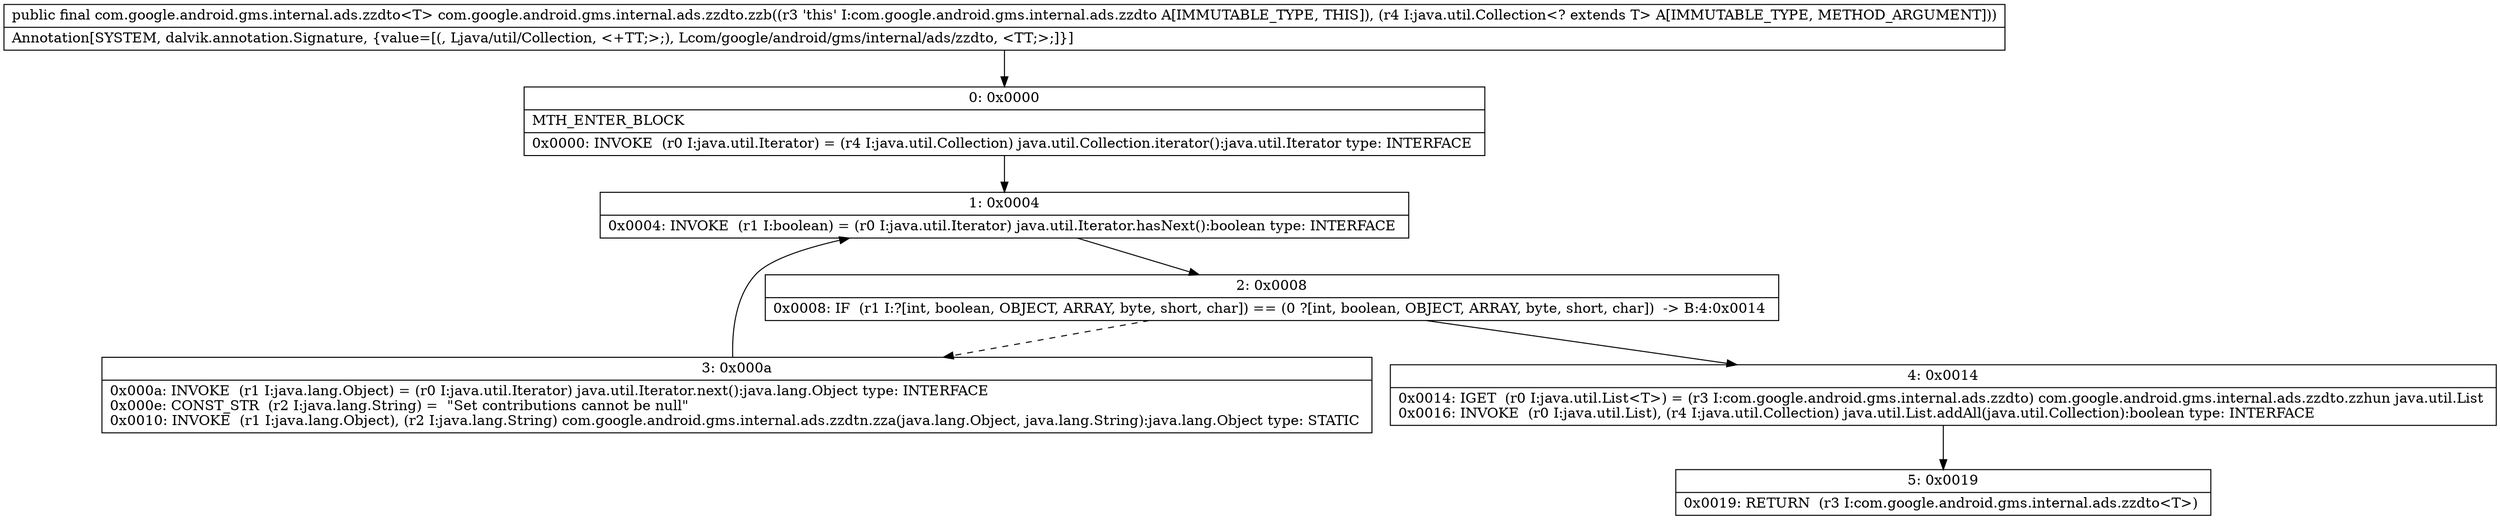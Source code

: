 digraph "CFG forcom.google.android.gms.internal.ads.zzdto.zzb(Ljava\/util\/Collection;)Lcom\/google\/android\/gms\/internal\/ads\/zzdto;" {
Node_0 [shape=record,label="{0\:\ 0x0000|MTH_ENTER_BLOCK\l|0x0000: INVOKE  (r0 I:java.util.Iterator) = (r4 I:java.util.Collection) java.util.Collection.iterator():java.util.Iterator type: INTERFACE \l}"];
Node_1 [shape=record,label="{1\:\ 0x0004|0x0004: INVOKE  (r1 I:boolean) = (r0 I:java.util.Iterator) java.util.Iterator.hasNext():boolean type: INTERFACE \l}"];
Node_2 [shape=record,label="{2\:\ 0x0008|0x0008: IF  (r1 I:?[int, boolean, OBJECT, ARRAY, byte, short, char]) == (0 ?[int, boolean, OBJECT, ARRAY, byte, short, char])  \-\> B:4:0x0014 \l}"];
Node_3 [shape=record,label="{3\:\ 0x000a|0x000a: INVOKE  (r1 I:java.lang.Object) = (r0 I:java.util.Iterator) java.util.Iterator.next():java.lang.Object type: INTERFACE \l0x000e: CONST_STR  (r2 I:java.lang.String) =  \"Set contributions cannot be null\" \l0x0010: INVOKE  (r1 I:java.lang.Object), (r2 I:java.lang.String) com.google.android.gms.internal.ads.zzdtn.zza(java.lang.Object, java.lang.String):java.lang.Object type: STATIC \l}"];
Node_4 [shape=record,label="{4\:\ 0x0014|0x0014: IGET  (r0 I:java.util.List\<T\>) = (r3 I:com.google.android.gms.internal.ads.zzdto) com.google.android.gms.internal.ads.zzdto.zzhun java.util.List \l0x0016: INVOKE  (r0 I:java.util.List), (r4 I:java.util.Collection) java.util.List.addAll(java.util.Collection):boolean type: INTERFACE \l}"];
Node_5 [shape=record,label="{5\:\ 0x0019|0x0019: RETURN  (r3 I:com.google.android.gms.internal.ads.zzdto\<T\>) \l}"];
MethodNode[shape=record,label="{public final com.google.android.gms.internal.ads.zzdto\<T\> com.google.android.gms.internal.ads.zzdto.zzb((r3 'this' I:com.google.android.gms.internal.ads.zzdto A[IMMUTABLE_TYPE, THIS]), (r4 I:java.util.Collection\<? extends T\> A[IMMUTABLE_TYPE, METHOD_ARGUMENT]))  | Annotation[SYSTEM, dalvik.annotation.Signature, \{value=[(, Ljava\/util\/Collection, \<+TT;\>;), Lcom\/google\/android\/gms\/internal\/ads\/zzdto, \<TT;\>;]\}]\l}"];
MethodNode -> Node_0;
Node_0 -> Node_1;
Node_1 -> Node_2;
Node_2 -> Node_3[style=dashed];
Node_2 -> Node_4;
Node_3 -> Node_1;
Node_4 -> Node_5;
}

